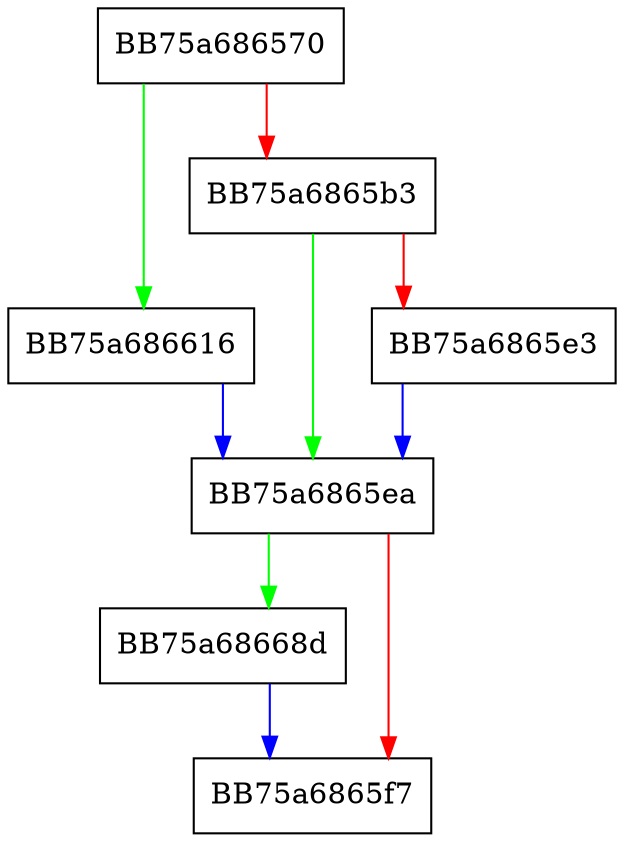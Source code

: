 digraph _is_privileged {
  node [shape="box"];
  graph [splines=ortho];
  BB75a686570 -> BB75a686616 [color="green"];
  BB75a686570 -> BB75a6865b3 [color="red"];
  BB75a6865b3 -> BB75a6865ea [color="green"];
  BB75a6865b3 -> BB75a6865e3 [color="red"];
  BB75a6865e3 -> BB75a6865ea [color="blue"];
  BB75a6865ea -> BB75a68668d [color="green"];
  BB75a6865ea -> BB75a6865f7 [color="red"];
  BB75a686616 -> BB75a6865ea [color="blue"];
  BB75a68668d -> BB75a6865f7 [color="blue"];
}